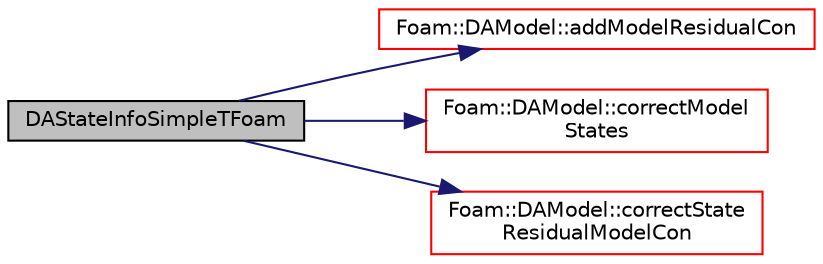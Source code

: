 digraph "DAStateInfoSimpleTFoam"
{
  bgcolor="transparent";
  edge [fontname="Helvetica",fontsize="10",labelfontname="Helvetica",labelfontsize="10"];
  node [fontname="Helvetica",fontsize="10",shape=record];
  rankdir="LR";
  Node0 [label="DAStateInfoSimpleTFoam",height=0.2,width=0.4,color="black", fillcolor="grey75", style="filled", fontcolor="black"];
  Node0 -> Node1 [color="midnightblue",fontsize="10",style="solid",fontname="Helvetica"];
  Node1 [label="Foam::DAModel::addModelResidualCon",height=0.2,width=0.4,color="red",URL="$classFoam_1_1DAModel.html#af4c2bb10de993ad1332df7bd213bc7ab",tooltip="add the model residual connectivity to stateCon "];
  Node0 -> Node4 [color="midnightblue",fontsize="10",style="solid",fontname="Helvetica"];
  Node4 [label="Foam::DAModel::correctModel\lStates",height=0.2,width=0.4,color="red",URL="$classFoam_1_1DAModel.html#a2e4c3f0083fff43100aa6fdef6b94c88",tooltip="update the name in modelStates based on the selected physical model at runtime "];
  Node0 -> Node6 [color="midnightblue",fontsize="10",style="solid",fontname="Helvetica"];
  Node6 [label="Foam::DAModel::correctState\lResidualModelCon",height=0.2,width=0.4,color="red",URL="$classFoam_1_1DAModel.html#a3891f6f54f45b436988faf46ca15f23b",tooltip="update the original variable connectivity for the adjoint state residuals in stateCon ..."];
}
